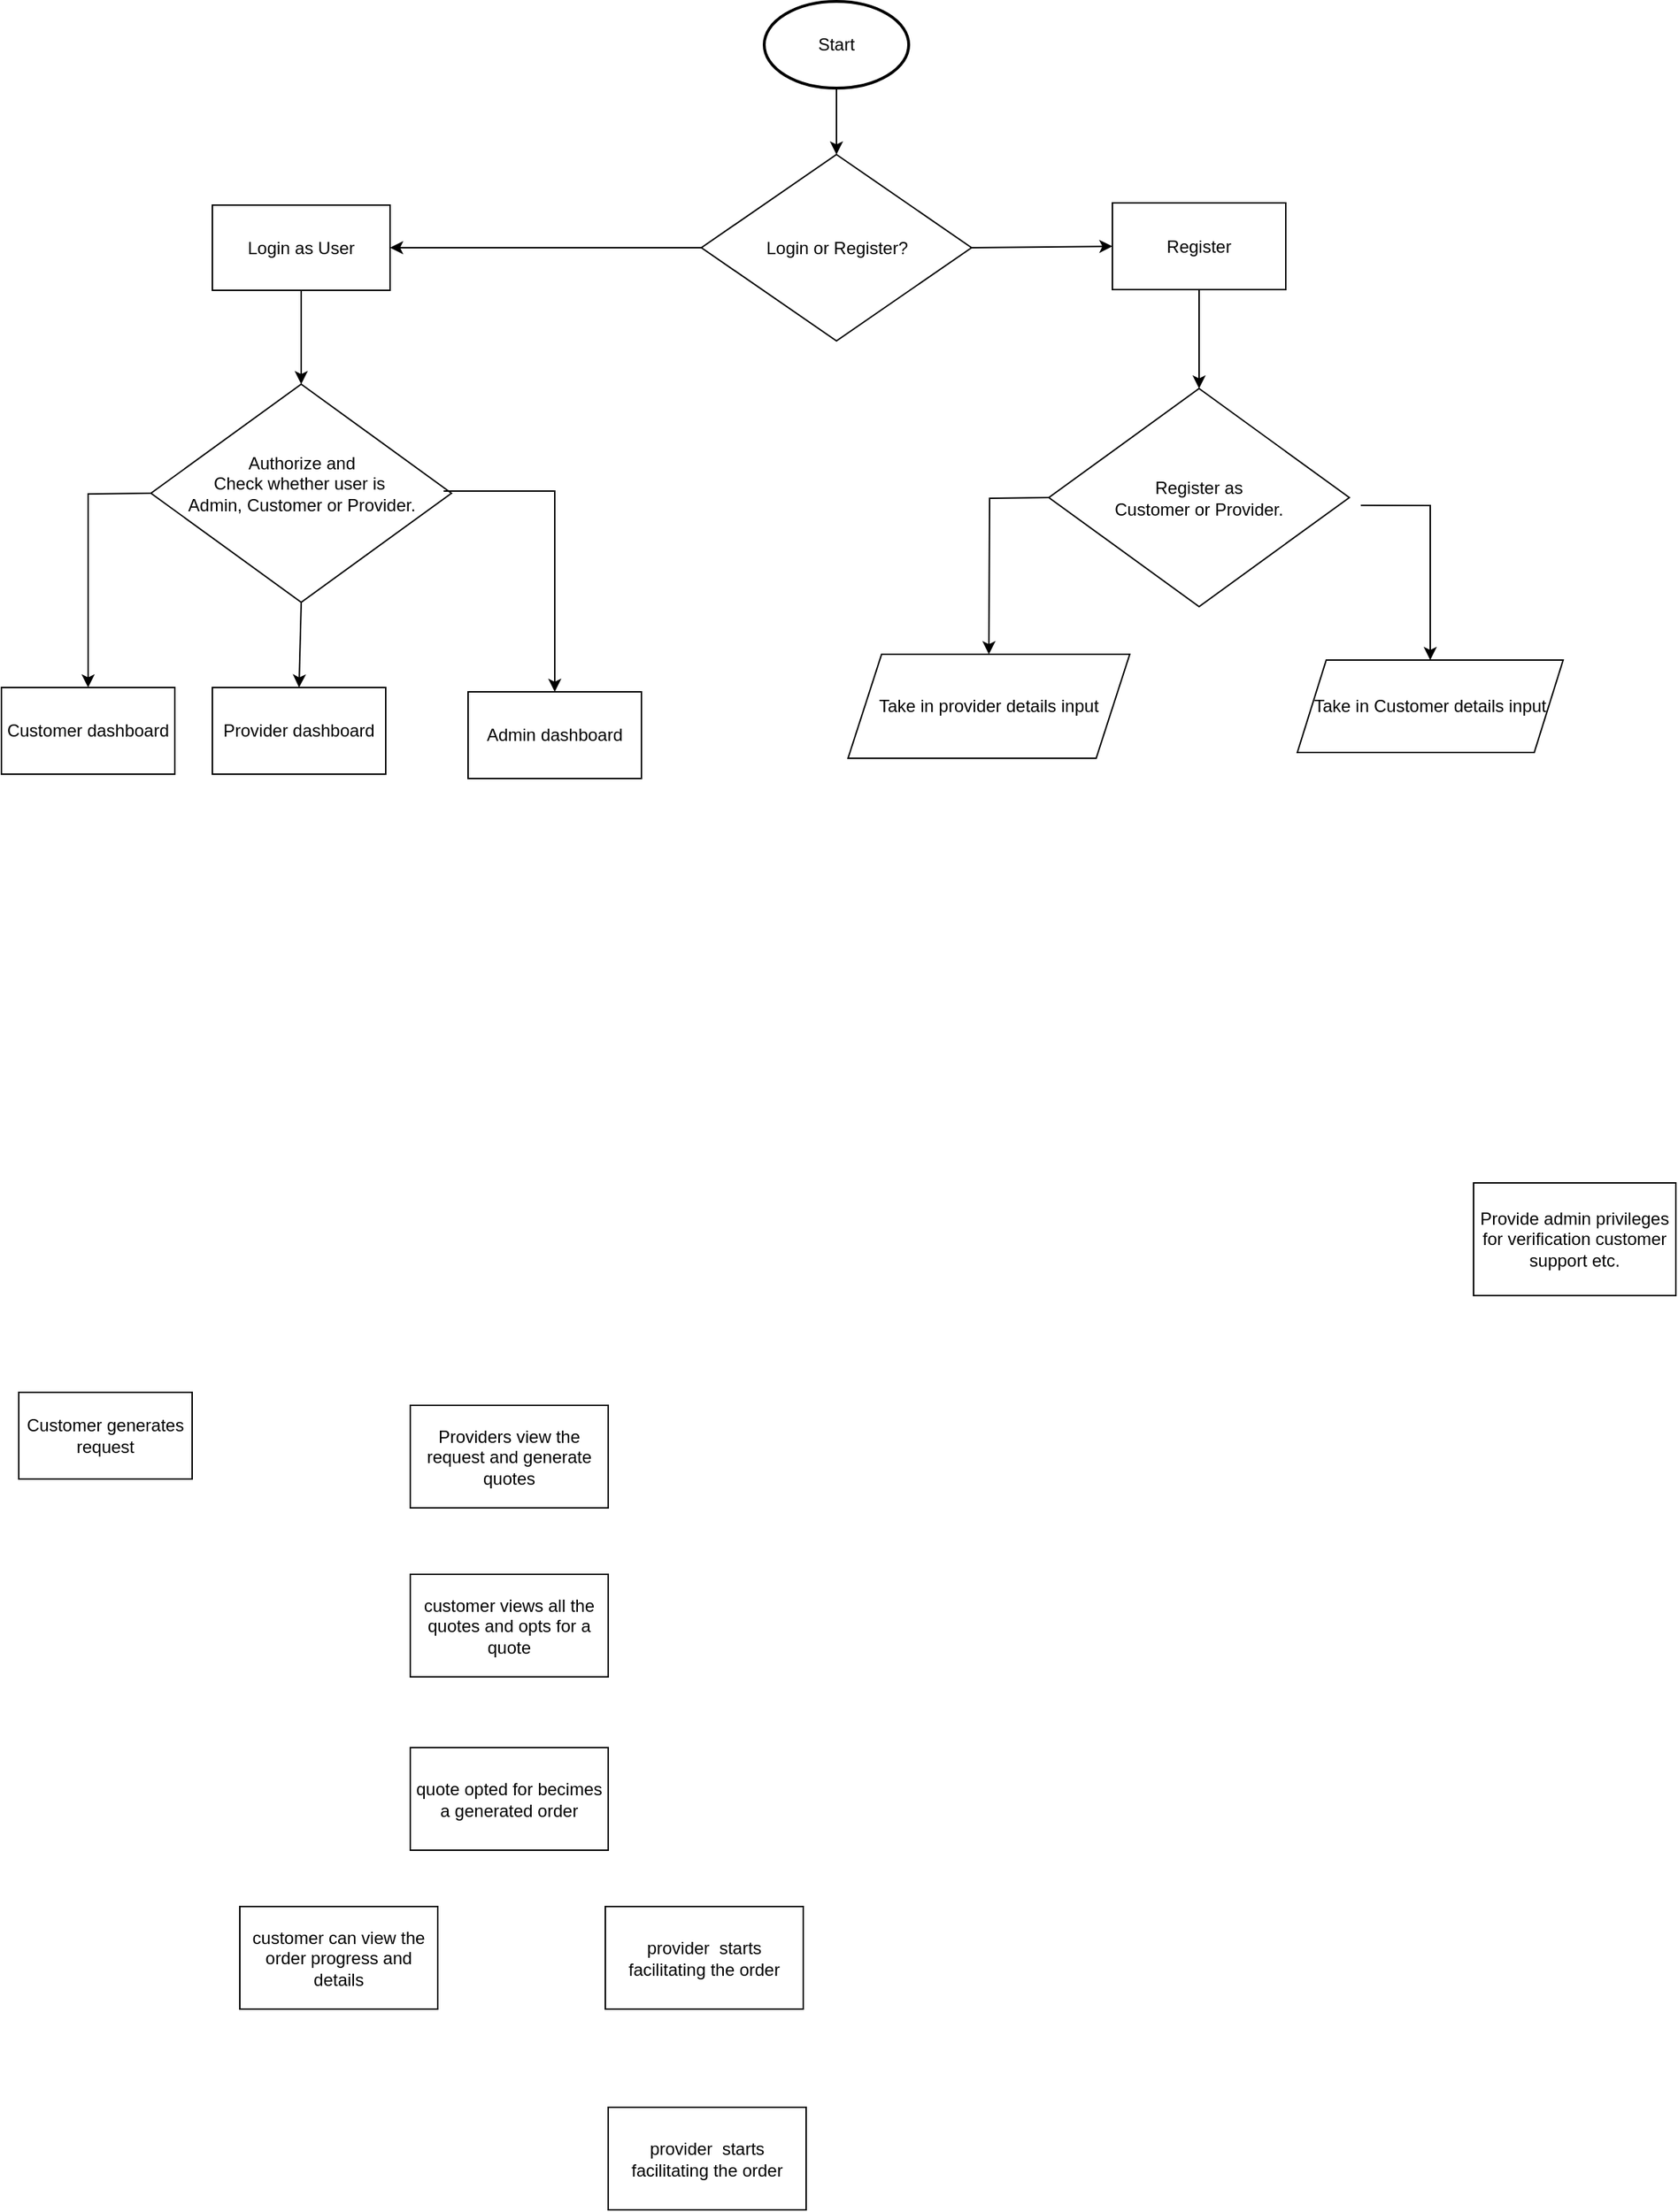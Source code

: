 <mxfile version="24.2.7" type="github">
  <diagram id="C5RBs43oDa-KdzZeNtuy" name="Page-1">
    <mxGraphModel dx="890" dy="958" grid="0" gridSize="10" guides="1" tooltips="1" connect="1" arrows="1" fold="1" page="0" pageScale="1" pageWidth="827" pageHeight="1169" math="0" shadow="0">
      <root>
        <mxCell id="WIyWlLk6GJQsqaUBKTNV-0" />
        <mxCell id="WIyWlLk6GJQsqaUBKTNV-1" parent="WIyWlLk6GJQsqaUBKTNV-0" />
        <mxCell id="cVaj2u5GrDJfhxVtXkWg-0" value="Start" style="strokeWidth=2;html=1;shape=mxgraph.flowchart.start_1;whiteSpace=wrap;" parent="WIyWlLk6GJQsqaUBKTNV-1" vertex="1">
          <mxGeometry x="954" y="-68" width="100" height="60" as="geometry" />
        </mxCell>
        <mxCell id="cVaj2u5GrDJfhxVtXkWg-1" value="Login as User" style="rounded=0;whiteSpace=wrap;html=1;" parent="WIyWlLk6GJQsqaUBKTNV-1" vertex="1">
          <mxGeometry x="572" y="73" width="123" height="59" as="geometry" />
        </mxCell>
        <mxCell id="cVaj2u5GrDJfhxVtXkWg-2" value="Authorize and &lt;br&gt;&lt;div&gt;Check whether user is&amp;nbsp;&lt;/div&gt;&lt;div&gt;Admin, Customer or Provider.&lt;/div&gt;&lt;div&gt;&lt;br&gt;&lt;/div&gt;" style="rhombus;whiteSpace=wrap;html=1;" parent="WIyWlLk6GJQsqaUBKTNV-1" vertex="1">
          <mxGeometry x="529.5" y="197" width="208" height="151" as="geometry" />
        </mxCell>
        <mxCell id="cVaj2u5GrDJfhxVtXkWg-4" value="Take in provider details input" style="shape=parallelogram;perimeter=parallelogramPerimeter;whiteSpace=wrap;html=1;fixedSize=1;size=23.235;" parent="WIyWlLk6GJQsqaUBKTNV-1" vertex="1">
          <mxGeometry x="1012" y="384" width="195" height="72" as="geometry" />
        </mxCell>
        <mxCell id="cVaj2u5GrDJfhxVtXkWg-5" value="&lt;div&gt;Take in Customer details input&lt;/div&gt;" style="shape=parallelogram;perimeter=parallelogramPerimeter;whiteSpace=wrap;html=1;fixedSize=1;" parent="WIyWlLk6GJQsqaUBKTNV-1" vertex="1">
          <mxGeometry x="1323" y="388" width="184" height="64" as="geometry" />
        </mxCell>
        <mxCell id="cVaj2u5GrDJfhxVtXkWg-7" value="&lt;div&gt;Customer dashboard&lt;/div&gt;" style="rounded=0;whiteSpace=wrap;html=1;" parent="WIyWlLk6GJQsqaUBKTNV-1" vertex="1">
          <mxGeometry x="426" y="407" width="120" height="60" as="geometry" />
        </mxCell>
        <mxCell id="cVaj2u5GrDJfhxVtXkWg-8" value="&lt;div&gt;Admin dashboard&lt;/div&gt;" style="rounded=0;whiteSpace=wrap;html=1;" parent="WIyWlLk6GJQsqaUBKTNV-1" vertex="1">
          <mxGeometry x="749" y="410" width="120" height="60" as="geometry" />
        </mxCell>
        <mxCell id="cVaj2u5GrDJfhxVtXkWg-9" value="Provide admin privileges for verification customer support etc." style="rounded=0;whiteSpace=wrap;html=1;" parent="WIyWlLk6GJQsqaUBKTNV-1" vertex="1">
          <mxGeometry x="1445" y="750" width="140" height="78" as="geometry" />
        </mxCell>
        <mxCell id="cVaj2u5GrDJfhxVtXkWg-10" value="Customer generates request" style="rounded=0;whiteSpace=wrap;html=1;" parent="WIyWlLk6GJQsqaUBKTNV-1" vertex="1">
          <mxGeometry x="438" y="895" width="120" height="60" as="geometry" />
        </mxCell>
        <mxCell id="cVaj2u5GrDJfhxVtXkWg-12" value="Providers view the request and generate quotes" style="rounded=0;whiteSpace=wrap;html=1;" parent="WIyWlLk6GJQsqaUBKTNV-1" vertex="1">
          <mxGeometry x="709" y="904" width="137" height="71" as="geometry" />
        </mxCell>
        <mxCell id="cVaj2u5GrDJfhxVtXkWg-13" value="customer views all the quotes and opts for a quote " style="rounded=0;whiteSpace=wrap;html=1;" parent="WIyWlLk6GJQsqaUBKTNV-1" vertex="1">
          <mxGeometry x="709" y="1021" width="137" height="71" as="geometry" />
        </mxCell>
        <mxCell id="cVaj2u5GrDJfhxVtXkWg-14" value="quote opted for becimes a generated order" style="rounded=0;whiteSpace=wrap;html=1;" parent="WIyWlLk6GJQsqaUBKTNV-1" vertex="1">
          <mxGeometry x="709" y="1141" width="137" height="71" as="geometry" />
        </mxCell>
        <mxCell id="cVaj2u5GrDJfhxVtXkWg-15" value="customer can view the order progress and details" style="rounded=0;whiteSpace=wrap;html=1;" parent="WIyWlLk6GJQsqaUBKTNV-1" vertex="1">
          <mxGeometry x="591" y="1251" width="137" height="71" as="geometry" />
        </mxCell>
        <mxCell id="cVaj2u5GrDJfhxVtXkWg-16" value="provider&amp;nbsp; starts facilitating the order " style="rounded=0;whiteSpace=wrap;html=1;" parent="WIyWlLk6GJQsqaUBKTNV-1" vertex="1">
          <mxGeometry x="844" y="1251" width="137" height="71" as="geometry" />
        </mxCell>
        <mxCell id="cVaj2u5GrDJfhxVtXkWg-17" value="provider&amp;nbsp; starts facilitating the order " style="rounded=0;whiteSpace=wrap;html=1;" parent="WIyWlLk6GJQsqaUBKTNV-1" vertex="1">
          <mxGeometry x="846" y="1390" width="137" height="71" as="geometry" />
        </mxCell>
        <mxCell id="i8c5pmDL8lrEYYDZXuy1-1" value="Login or Register?" style="rhombus;whiteSpace=wrap;html=1;" vertex="1" parent="WIyWlLk6GJQsqaUBKTNV-1">
          <mxGeometry x="910.5" y="38" width="187" height="129" as="geometry" />
        </mxCell>
        <mxCell id="i8c5pmDL8lrEYYDZXuy1-2" value="" style="endArrow=classic;html=1;rounded=0;exitX=0.5;exitY=1;exitDx=0;exitDy=0;exitPerimeter=0;entryX=0.5;entryY=0;entryDx=0;entryDy=0;" edge="1" parent="WIyWlLk6GJQsqaUBKTNV-1" source="cVaj2u5GrDJfhxVtXkWg-0" target="i8c5pmDL8lrEYYDZXuy1-1">
          <mxGeometry width="50" height="50" relative="1" as="geometry">
            <mxPoint x="995" y="237" as="sourcePoint" />
            <mxPoint x="1045" y="187" as="targetPoint" />
          </mxGeometry>
        </mxCell>
        <mxCell id="i8c5pmDL8lrEYYDZXuy1-3" value="" style="endArrow=classic;html=1;rounded=0;exitX=0;exitY=0.5;exitDx=0;exitDy=0;entryX=1;entryY=0.5;entryDx=0;entryDy=0;" edge="1" parent="WIyWlLk6GJQsqaUBKTNV-1" source="i8c5pmDL8lrEYYDZXuy1-1" target="cVaj2u5GrDJfhxVtXkWg-1">
          <mxGeometry width="50" height="50" relative="1" as="geometry">
            <mxPoint x="995" y="237" as="sourcePoint" />
            <mxPoint x="1045" y="187" as="targetPoint" />
          </mxGeometry>
        </mxCell>
        <mxCell id="i8c5pmDL8lrEYYDZXuy1-4" value="Register" style="rounded=0;whiteSpace=wrap;html=1;" vertex="1" parent="WIyWlLk6GJQsqaUBKTNV-1">
          <mxGeometry x="1195" y="71.5" width="120" height="60" as="geometry" />
        </mxCell>
        <mxCell id="i8c5pmDL8lrEYYDZXuy1-5" value="" style="endArrow=classic;html=1;rounded=0;exitX=0.5;exitY=1;exitDx=0;exitDy=0;entryX=0.5;entryY=0;entryDx=0;entryDy=0;" edge="1" parent="WIyWlLk6GJQsqaUBKTNV-1" source="cVaj2u5GrDJfhxVtXkWg-1" target="cVaj2u5GrDJfhxVtXkWg-2">
          <mxGeometry width="50" height="50" relative="1" as="geometry">
            <mxPoint x="984" y="237" as="sourcePoint" />
            <mxPoint x="1045" y="187" as="targetPoint" />
          </mxGeometry>
        </mxCell>
        <mxCell id="i8c5pmDL8lrEYYDZXuy1-6" value="&lt;div&gt;Register as&lt;br&gt;&lt;/div&gt;&lt;div&gt;Customer or Provider.&lt;/div&gt;" style="rhombus;whiteSpace=wrap;html=1;" vertex="1" parent="WIyWlLk6GJQsqaUBKTNV-1">
          <mxGeometry x="1151" y="200" width="208" height="151" as="geometry" />
        </mxCell>
        <mxCell id="i8c5pmDL8lrEYYDZXuy1-8" value="" style="endArrow=classic;html=1;rounded=0;entryX=0.5;entryY=0;entryDx=0;entryDy=0;exitX=0.5;exitY=1;exitDx=0;exitDy=0;" edge="1" parent="WIyWlLk6GJQsqaUBKTNV-1" source="i8c5pmDL8lrEYYDZXuy1-4" target="i8c5pmDL8lrEYYDZXuy1-6">
          <mxGeometry width="50" height="50" relative="1" as="geometry">
            <mxPoint x="995" y="237" as="sourcePoint" />
            <mxPoint x="1045" y="187" as="targetPoint" />
          </mxGeometry>
        </mxCell>
        <mxCell id="i8c5pmDL8lrEYYDZXuy1-9" value="" style="endArrow=classic;html=1;rounded=0;entryX=0;entryY=0.5;entryDx=0;entryDy=0;exitX=1;exitY=0.5;exitDx=0;exitDy=0;" edge="1" parent="WIyWlLk6GJQsqaUBKTNV-1" source="i8c5pmDL8lrEYYDZXuy1-1" target="i8c5pmDL8lrEYYDZXuy1-4">
          <mxGeometry width="50" height="50" relative="1" as="geometry">
            <mxPoint x="995" y="237" as="sourcePoint" />
            <mxPoint x="1045" y="187" as="targetPoint" />
          </mxGeometry>
        </mxCell>
        <mxCell id="i8c5pmDL8lrEYYDZXuy1-10" value="" style="endArrow=classic;html=1;rounded=0;exitX=0;exitY=0.5;exitDx=0;exitDy=0;entryX=0.5;entryY=0;entryDx=0;entryDy=0;" edge="1" parent="WIyWlLk6GJQsqaUBKTNV-1" source="i8c5pmDL8lrEYYDZXuy1-6" target="cVaj2u5GrDJfhxVtXkWg-4">
          <mxGeometry width="50" height="50" relative="1" as="geometry">
            <mxPoint x="860" y="369" as="sourcePoint" />
            <mxPoint x="910" y="319" as="targetPoint" />
            <Array as="points">
              <mxPoint x="1110" y="276" />
            </Array>
          </mxGeometry>
        </mxCell>
        <mxCell id="i8c5pmDL8lrEYYDZXuy1-11" value="" style="endArrow=classic;html=1;rounded=0;entryX=0.5;entryY=0;entryDx=0;entryDy=0;exitX=1.038;exitY=0.536;exitDx=0;exitDy=0;exitPerimeter=0;" edge="1" parent="WIyWlLk6GJQsqaUBKTNV-1" source="i8c5pmDL8lrEYYDZXuy1-6" target="cVaj2u5GrDJfhxVtXkWg-5">
          <mxGeometry width="50" height="50" relative="1" as="geometry">
            <mxPoint x="1424" y="255" as="sourcePoint" />
            <mxPoint x="910" y="319" as="targetPoint" />
            <Array as="points">
              <mxPoint x="1415" y="281" />
            </Array>
          </mxGeometry>
        </mxCell>
        <mxCell id="i8c5pmDL8lrEYYDZXuy1-12" value="Provider dashboard" style="rounded=0;whiteSpace=wrap;html=1;" vertex="1" parent="WIyWlLk6GJQsqaUBKTNV-1">
          <mxGeometry x="572" y="407" width="120" height="60" as="geometry" />
        </mxCell>
        <mxCell id="i8c5pmDL8lrEYYDZXuy1-13" value="" style="endArrow=classic;html=1;rounded=0;exitX=0.974;exitY=0.49;exitDx=0;exitDy=0;exitPerimeter=0;entryX=0.5;entryY=0;entryDx=0;entryDy=0;" edge="1" parent="WIyWlLk6GJQsqaUBKTNV-1" source="cVaj2u5GrDJfhxVtXkWg-2" target="cVaj2u5GrDJfhxVtXkWg-8">
          <mxGeometry width="50" height="50" relative="1" as="geometry">
            <mxPoint x="860" y="371" as="sourcePoint" />
            <mxPoint x="910" y="321" as="targetPoint" />
            <Array as="points">
              <mxPoint x="809" y="271" />
            </Array>
          </mxGeometry>
        </mxCell>
        <mxCell id="i8c5pmDL8lrEYYDZXuy1-14" value="" style="endArrow=classic;html=1;rounded=0;exitX=0.5;exitY=1;exitDx=0;exitDy=0;entryX=0.5;entryY=0;entryDx=0;entryDy=0;" edge="1" parent="WIyWlLk6GJQsqaUBKTNV-1" source="cVaj2u5GrDJfhxVtXkWg-2" target="i8c5pmDL8lrEYYDZXuy1-12">
          <mxGeometry width="50" height="50" relative="1" as="geometry">
            <mxPoint x="860" y="371" as="sourcePoint" />
            <mxPoint x="910" y="321" as="targetPoint" />
          </mxGeometry>
        </mxCell>
        <mxCell id="i8c5pmDL8lrEYYDZXuy1-15" value="" style="endArrow=classic;html=1;rounded=0;exitX=0;exitY=0.5;exitDx=0;exitDy=0;entryX=0.5;entryY=0;entryDx=0;entryDy=0;" edge="1" parent="WIyWlLk6GJQsqaUBKTNV-1" source="cVaj2u5GrDJfhxVtXkWg-2" target="cVaj2u5GrDJfhxVtXkWg-7">
          <mxGeometry width="50" height="50" relative="1" as="geometry">
            <mxPoint x="860" y="371" as="sourcePoint" />
            <mxPoint x="910" y="321" as="targetPoint" />
            <Array as="points">
              <mxPoint x="486" y="273" />
            </Array>
          </mxGeometry>
        </mxCell>
      </root>
    </mxGraphModel>
  </diagram>
</mxfile>
